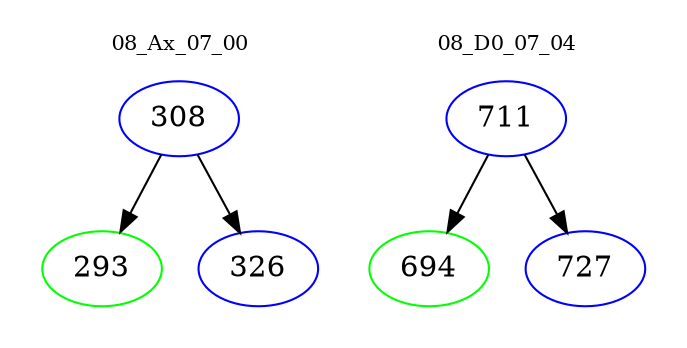 digraph{
subgraph cluster_0 {
color = white
label = "08_Ax_07_00";
fontsize=10;
T0_308 [label="308", color="blue"]
T0_308 -> T0_293 [color="black"]
T0_293 [label="293", color="green"]
T0_308 -> T0_326 [color="black"]
T0_326 [label="326", color="blue"]
}
subgraph cluster_1 {
color = white
label = "08_D0_07_04";
fontsize=10;
T1_711 [label="711", color="blue"]
T1_711 -> T1_694 [color="black"]
T1_694 [label="694", color="green"]
T1_711 -> T1_727 [color="black"]
T1_727 [label="727", color="blue"]
}
}

